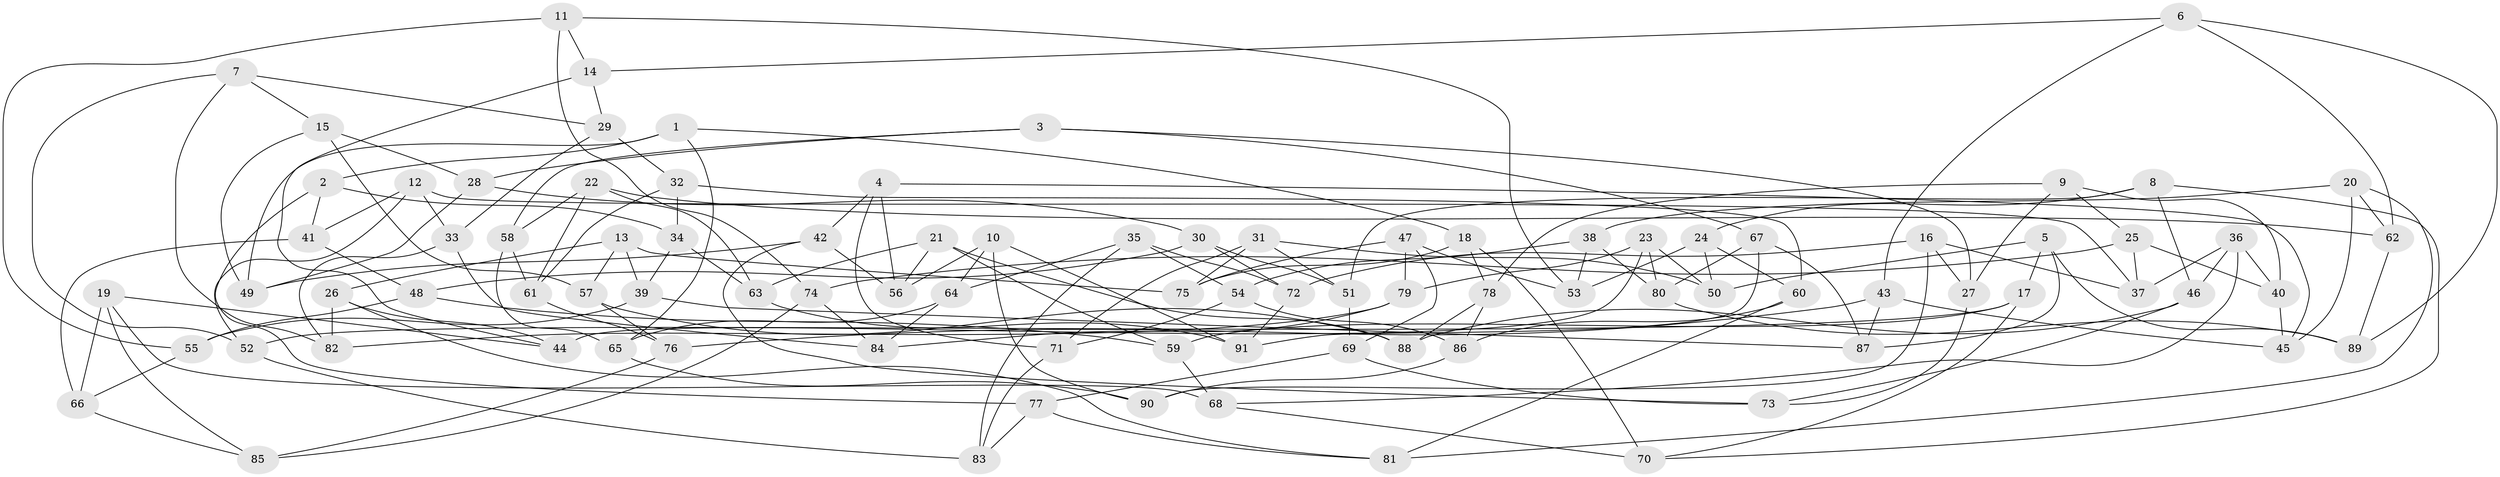 // Generated by graph-tools (version 1.1) at 2025/50/03/09/25 03:50:44]
// undirected, 91 vertices, 182 edges
graph export_dot {
graph [start="1"]
  node [color=gray90,style=filled];
  1;
  2;
  3;
  4;
  5;
  6;
  7;
  8;
  9;
  10;
  11;
  12;
  13;
  14;
  15;
  16;
  17;
  18;
  19;
  20;
  21;
  22;
  23;
  24;
  25;
  26;
  27;
  28;
  29;
  30;
  31;
  32;
  33;
  34;
  35;
  36;
  37;
  38;
  39;
  40;
  41;
  42;
  43;
  44;
  45;
  46;
  47;
  48;
  49;
  50;
  51;
  52;
  53;
  54;
  55;
  56;
  57;
  58;
  59;
  60;
  61;
  62;
  63;
  64;
  65;
  66;
  67;
  68;
  69;
  70;
  71;
  72;
  73;
  74;
  75;
  76;
  77;
  78;
  79;
  80;
  81;
  82;
  83;
  84;
  85;
  86;
  87;
  88;
  89;
  90;
  91;
  1 -- 18;
  1 -- 49;
  1 -- 65;
  1 -- 2;
  2 -- 41;
  2 -- 77;
  2 -- 34;
  3 -- 58;
  3 -- 28;
  3 -- 67;
  3 -- 27;
  4 -- 71;
  4 -- 45;
  4 -- 56;
  4 -- 42;
  5 -- 89;
  5 -- 87;
  5 -- 17;
  5 -- 50;
  6 -- 89;
  6 -- 62;
  6 -- 14;
  6 -- 43;
  7 -- 52;
  7 -- 82;
  7 -- 29;
  7 -- 15;
  8 -- 51;
  8 -- 24;
  8 -- 46;
  8 -- 70;
  9 -- 40;
  9 -- 25;
  9 -- 78;
  9 -- 27;
  10 -- 90;
  10 -- 91;
  10 -- 64;
  10 -- 56;
  11 -- 53;
  11 -- 74;
  11 -- 55;
  11 -- 14;
  12 -- 33;
  12 -- 37;
  12 -- 52;
  12 -- 41;
  13 -- 57;
  13 -- 39;
  13 -- 75;
  13 -- 26;
  14 -- 29;
  14 -- 44;
  15 -- 28;
  15 -- 49;
  15 -- 57;
  16 -- 27;
  16 -- 90;
  16 -- 37;
  16 -- 72;
  17 -- 52;
  17 -- 70;
  17 -- 59;
  18 -- 78;
  18 -- 75;
  18 -- 70;
  19 -- 85;
  19 -- 66;
  19 -- 68;
  19 -- 44;
  20 -- 81;
  20 -- 38;
  20 -- 62;
  20 -- 45;
  21 -- 56;
  21 -- 59;
  21 -- 88;
  21 -- 63;
  22 -- 63;
  22 -- 61;
  22 -- 58;
  22 -- 62;
  23 -- 80;
  23 -- 50;
  23 -- 79;
  23 -- 44;
  24 -- 50;
  24 -- 60;
  24 -- 53;
  25 -- 74;
  25 -- 37;
  25 -- 40;
  26 -- 81;
  26 -- 82;
  26 -- 44;
  27 -- 73;
  28 -- 30;
  28 -- 49;
  29 -- 32;
  29 -- 33;
  30 -- 48;
  30 -- 51;
  30 -- 72;
  31 -- 75;
  31 -- 51;
  31 -- 71;
  31 -- 50;
  32 -- 34;
  32 -- 60;
  32 -- 61;
  33 -- 84;
  33 -- 82;
  34 -- 39;
  34 -- 63;
  35 -- 72;
  35 -- 64;
  35 -- 83;
  35 -- 54;
  36 -- 68;
  36 -- 46;
  36 -- 40;
  36 -- 37;
  38 -- 80;
  38 -- 53;
  38 -- 54;
  39 -- 55;
  39 -- 87;
  40 -- 45;
  41 -- 48;
  41 -- 66;
  42 -- 49;
  42 -- 56;
  42 -- 73;
  43 -- 45;
  43 -- 87;
  43 -- 76;
  46 -- 73;
  46 -- 88;
  47 -- 69;
  47 -- 79;
  47 -- 53;
  47 -- 75;
  48 -- 55;
  48 -- 59;
  51 -- 69;
  52 -- 83;
  54 -- 86;
  54 -- 71;
  55 -- 66;
  57 -- 88;
  57 -- 76;
  58 -- 65;
  58 -- 61;
  59 -- 68;
  60 -- 81;
  60 -- 86;
  61 -- 76;
  62 -- 89;
  63 -- 91;
  64 -- 84;
  64 -- 65;
  65 -- 90;
  66 -- 85;
  67 -- 87;
  67 -- 80;
  67 -- 91;
  68 -- 70;
  69 -- 77;
  69 -- 73;
  71 -- 83;
  72 -- 91;
  74 -- 85;
  74 -- 84;
  76 -- 85;
  77 -- 81;
  77 -- 83;
  78 -- 88;
  78 -- 86;
  79 -- 84;
  79 -- 82;
  80 -- 89;
  86 -- 90;
}
